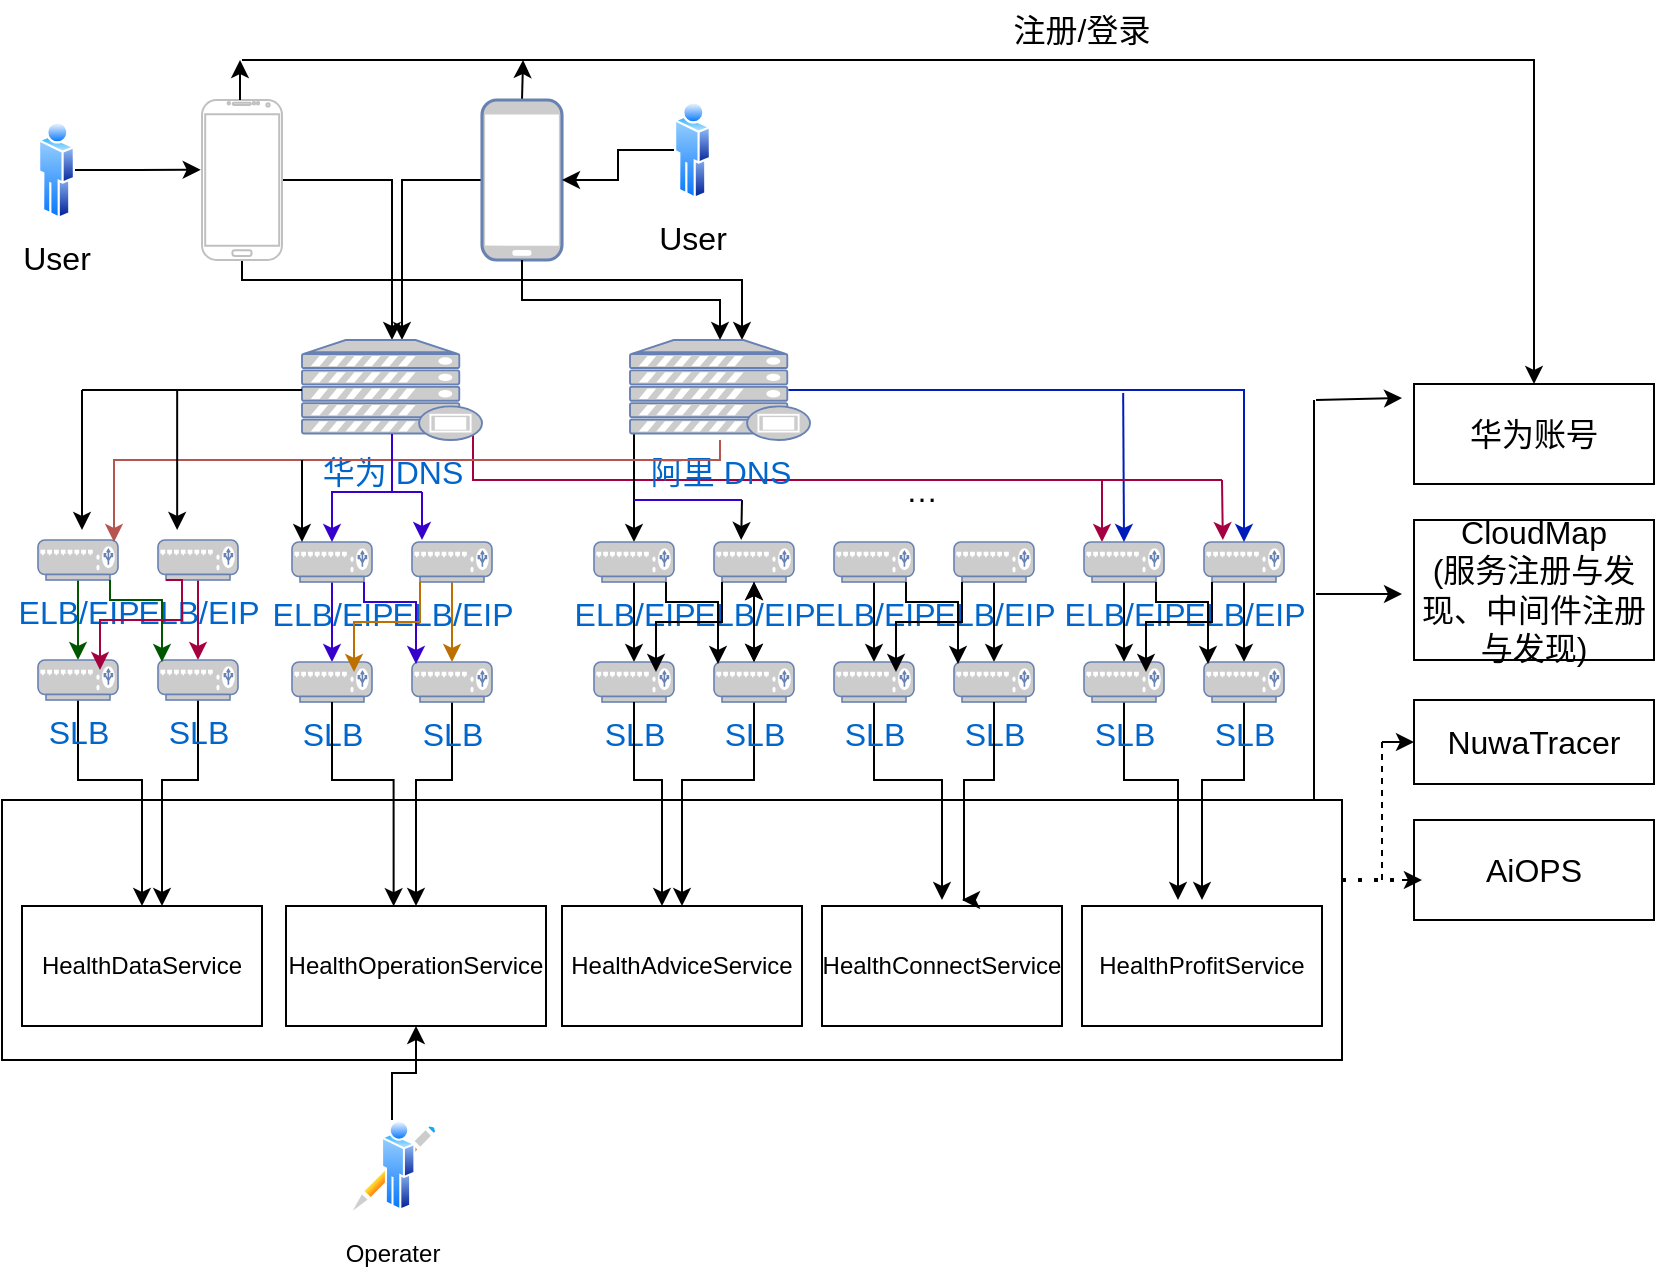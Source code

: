 <mxfile version="23.0.0" type="github">
  <diagram name="第 1 页" id="JbuPutZytbCK25REN7PR">
    <mxGraphModel dx="946" dy="1782" grid="1" gridSize="10" guides="1" tooltips="1" connect="1" arrows="1" fold="1" page="1" pageScale="1" pageWidth="827" pageHeight="1169" math="0" shadow="0">
      <root>
        <mxCell id="0" />
        <mxCell id="1" parent="0" />
        <mxCell id="YvnnRUKu41tw3babr-Li-1" value="" style="rounded=0;whiteSpace=wrap;html=1;fontSize=16;" vertex="1" parent="1">
          <mxGeometry x="10" y="360" width="670" height="130" as="geometry" />
        </mxCell>
        <mxCell id="YvnnRUKu41tw3babr-Li-2" value="华为账号" style="rounded=0;whiteSpace=wrap;html=1;fontSize=16;" vertex="1" parent="1">
          <mxGeometry x="716" y="152" width="120" height="50" as="geometry" />
        </mxCell>
        <mxCell id="YvnnRUKu41tw3babr-Li-3" value="HealthDataService" style="rounded=0;whiteSpace=wrap;html=1;fontSize=12;" vertex="1" parent="1">
          <mxGeometry x="20" y="413" width="120" height="60" as="geometry" />
        </mxCell>
        <mxCell id="YvnnRUKu41tw3babr-Li-4" value="HealthOperationService" style="rounded=0;whiteSpace=wrap;html=1;fontSize=12;" vertex="1" parent="1">
          <mxGeometry x="152" y="413" width="130" height="60" as="geometry" />
        </mxCell>
        <mxCell id="YvnnRUKu41tw3babr-Li-5" value="HealthAdviceService" style="rounded=0;whiteSpace=wrap;html=1;fontSize=12;" vertex="1" parent="1">
          <mxGeometry x="290" y="413" width="120" height="60" as="geometry" />
        </mxCell>
        <mxCell id="YvnnRUKu41tw3babr-Li-6" value="HealthConnectService" style="rounded=0;whiteSpace=wrap;html=1;fontSize=12;" vertex="1" parent="1">
          <mxGeometry x="420" y="413" width="120" height="60" as="geometry" />
        </mxCell>
        <mxCell id="YvnnRUKu41tw3babr-Li-7" value="HealthProfitService" style="rounded=0;whiteSpace=wrap;html=1;fontSize=12;" vertex="1" parent="1">
          <mxGeometry x="550" y="413" width="120" height="60" as="geometry" />
        </mxCell>
        <mxCell id="YvnnRUKu41tw3babr-Li-8" value="CloudMap&lt;br style=&quot;font-size: 16px;&quot;&gt;(服务注册与发现、中间件注册与发现)" style="rounded=0;whiteSpace=wrap;html=1;fontSize=16;" vertex="1" parent="1">
          <mxGeometry x="716" y="220" width="120" height="70" as="geometry" />
        </mxCell>
        <mxCell id="YvnnRUKu41tw3babr-Li-17" style="edgeStyle=orthogonalEdgeStyle;rounded=0;orthogonalLoop=1;jettySize=auto;html=1;fontSize=16;" edge="1" parent="1" source="YvnnRUKu41tw3babr-Li-10" target="YvnnRUKu41tw3babr-Li-15">
          <mxGeometry relative="1" as="geometry" />
        </mxCell>
        <mxCell id="YvnnRUKu41tw3babr-Li-19" style="edgeStyle=orthogonalEdgeStyle;rounded=0;orthogonalLoop=1;jettySize=auto;html=1;fontSize=16;" edge="1" parent="1" source="YvnnRUKu41tw3babr-Li-10" target="YvnnRUKu41tw3babr-Li-16">
          <mxGeometry relative="1" as="geometry">
            <Array as="points">
              <mxPoint x="130" y="100" />
              <mxPoint x="380" y="100" />
            </Array>
          </mxGeometry>
        </mxCell>
        <mxCell id="YvnnRUKu41tw3babr-Li-100" style="edgeStyle=orthogonalEdgeStyle;rounded=0;orthogonalLoop=1;jettySize=auto;html=1;entryX=0.5;entryY=0;entryDx=0;entryDy=0;fontSize=16;" edge="1" parent="1" source="YvnnRUKu41tw3babr-Li-84" target="YvnnRUKu41tw3babr-Li-2">
          <mxGeometry relative="1" as="geometry">
            <Array as="points">
              <mxPoint x="130" y="-10" />
              <mxPoint x="756" y="-10" />
            </Array>
          </mxGeometry>
        </mxCell>
        <mxCell id="YvnnRUKu41tw3babr-Li-10" value="" style="verticalLabelPosition=bottom;verticalAlign=top;html=1;shadow=0;dashed=0;strokeWidth=1;shape=mxgraph.android.phone2;strokeColor=#c0c0c0;fontSize=16;" vertex="1" parent="1">
          <mxGeometry x="110" y="10" width="40" height="80" as="geometry" />
        </mxCell>
        <mxCell id="YvnnRUKu41tw3babr-Li-21" style="edgeStyle=orthogonalEdgeStyle;rounded=0;orthogonalLoop=1;jettySize=auto;html=1;exitX=0;exitY=0.5;exitDx=0;exitDy=0;exitPerimeter=0;fontSize=16;" edge="1" parent="1" source="YvnnRUKu41tw3babr-Li-11" target="YvnnRUKu41tw3babr-Li-15">
          <mxGeometry relative="1" as="geometry">
            <Array as="points">
              <mxPoint x="210" y="50" />
            </Array>
          </mxGeometry>
        </mxCell>
        <mxCell id="YvnnRUKu41tw3babr-Li-102" style="edgeStyle=orthogonalEdgeStyle;rounded=0;orthogonalLoop=1;jettySize=auto;html=1;exitX=0.5;exitY=0;exitDx=0;exitDy=0;exitPerimeter=0;fontSize=16;" edge="1" parent="1" source="YvnnRUKu41tw3babr-Li-11">
          <mxGeometry relative="1" as="geometry">
            <mxPoint x="270.529" y="-10" as="targetPoint" />
          </mxGeometry>
        </mxCell>
        <mxCell id="YvnnRUKu41tw3babr-Li-11" value="" style="fontColor=#0066CC;verticalAlign=top;verticalLabelPosition=bottom;labelPosition=center;align=center;html=1;outlineConnect=0;fillColor=#CCCCCC;strokeColor=#6881B3;gradientColor=none;gradientDirection=north;strokeWidth=2;shape=mxgraph.networks.mobile;fontSize=16;" vertex="1" parent="1">
          <mxGeometry x="250" y="10" width="40" height="80" as="geometry" />
        </mxCell>
        <mxCell id="YvnnRUKu41tw3babr-Li-28" style="edgeStyle=orthogonalEdgeStyle;rounded=0;orthogonalLoop=1;jettySize=auto;html=1;exitX=0.5;exitY=1;exitDx=0;exitDy=0;exitPerimeter=0;fillColor=#008a00;strokeColor=#005700;fontSize=16;" edge="1" parent="1" source="YvnnRUKu41tw3babr-Li-13" target="YvnnRUKu41tw3babr-Li-24">
          <mxGeometry relative="1" as="geometry" />
        </mxCell>
        <mxCell id="YvnnRUKu41tw3babr-Li-13" value="ELB/EIP" style="fontColor=#0066CC;verticalAlign=top;verticalLabelPosition=bottom;labelPosition=center;align=center;html=1;outlineConnect=0;fillColor=#CCCCCC;strokeColor=#6881B3;gradientColor=none;gradientDirection=north;strokeWidth=2;shape=mxgraph.networks.load_balancer;fontSize=16;" vertex="1" parent="1">
          <mxGeometry x="28" y="230" width="40" height="20" as="geometry" />
        </mxCell>
        <mxCell id="YvnnRUKu41tw3babr-Li-26" value="" style="edgeStyle=orthogonalEdgeStyle;rounded=0;orthogonalLoop=1;jettySize=auto;html=1;fillColor=#d80073;strokeColor=#A50040;fontSize=16;" edge="1" parent="1" source="YvnnRUKu41tw3babr-Li-14" target="YvnnRUKu41tw3babr-Li-25">
          <mxGeometry relative="1" as="geometry" />
        </mxCell>
        <mxCell id="YvnnRUKu41tw3babr-Li-14" value="ELB/EIP" style="fontColor=#0066CC;verticalAlign=top;verticalLabelPosition=bottom;labelPosition=center;align=center;html=1;outlineConnect=0;fillColor=#CCCCCC;strokeColor=#6881B3;gradientColor=none;gradientDirection=north;strokeWidth=2;shape=mxgraph.networks.load_balancer;fontSize=16;" vertex="1" parent="1">
          <mxGeometry x="88" y="230" width="40" height="20" as="geometry" />
        </mxCell>
        <mxCell id="YvnnRUKu41tw3babr-Li-131" style="edgeStyle=orthogonalEdgeStyle;rounded=0;orthogonalLoop=1;jettySize=auto;html=1;exitX=0.95;exitY=0.95;exitDx=0;exitDy=0;exitPerimeter=0;fillColor=#d80073;strokeColor=#A50040;fontSize=16;" edge="1" parent="1" source="YvnnRUKu41tw3babr-Li-15" target="YvnnRUKu41tw3babr-Li-66">
          <mxGeometry relative="1" as="geometry">
            <Array as="points">
              <mxPoint x="246" y="200" />
              <mxPoint x="560" y="200" />
            </Array>
          </mxGeometry>
        </mxCell>
        <mxCell id="YvnnRUKu41tw3babr-Li-15" value="华为 DNS" style="fontColor=#0066CC;verticalAlign=top;verticalLabelPosition=bottom;labelPosition=center;align=center;html=1;outlineConnect=0;fillColor=#CCCCCC;strokeColor=#6881B3;gradientColor=none;gradientDirection=north;strokeWidth=2;shape=mxgraph.networks.proxy_server;fontSize=16;" vertex="1" parent="1">
          <mxGeometry x="160" y="130" width="90" height="50" as="geometry" />
        </mxCell>
        <mxCell id="YvnnRUKu41tw3babr-Li-122" style="edgeStyle=orthogonalEdgeStyle;rounded=0;orthogonalLoop=1;jettySize=auto;html=1;exitX=0;exitY=0.93;exitDx=0;exitDy=0;exitPerimeter=0;fontSize=16;" edge="1" parent="1" source="YvnnRUKu41tw3babr-Li-16" target="YvnnRUKu41tw3babr-Li-50">
          <mxGeometry relative="1" as="geometry">
            <Array as="points">
              <mxPoint x="326" y="177" />
            </Array>
          </mxGeometry>
        </mxCell>
        <mxCell id="YvnnRUKu41tw3babr-Li-16" value="阿里 DNS" style="fontColor=#0066CC;verticalAlign=top;verticalLabelPosition=bottom;labelPosition=center;align=center;html=1;outlineConnect=0;fillColor=#CCCCCC;strokeColor=#6881B3;gradientColor=none;gradientDirection=north;strokeWidth=2;shape=mxgraph.networks.proxy_server;fontSize=16;" vertex="1" parent="1">
          <mxGeometry x="324" y="130" width="90" height="50" as="geometry" />
        </mxCell>
        <mxCell id="YvnnRUKu41tw3babr-Li-20" style="edgeStyle=orthogonalEdgeStyle;rounded=0;orthogonalLoop=1;jettySize=auto;html=1;exitX=0.5;exitY=1;exitDx=0;exitDy=0;exitPerimeter=0;entryX=0.5;entryY=0;entryDx=0;entryDy=0;entryPerimeter=0;fontSize=16;" edge="1" parent="1" source="YvnnRUKu41tw3babr-Li-11" target="YvnnRUKu41tw3babr-Li-16">
          <mxGeometry relative="1" as="geometry" />
        </mxCell>
        <mxCell id="YvnnRUKu41tw3babr-Li-39" value="" style="edgeStyle=orthogonalEdgeStyle;rounded=0;orthogonalLoop=1;jettySize=auto;html=1;fontSize=16;" edge="1" parent="1" source="YvnnRUKu41tw3babr-Li-24" target="YvnnRUKu41tw3babr-Li-3">
          <mxGeometry relative="1" as="geometry">
            <Array as="points">
              <mxPoint x="48" y="350" />
              <mxPoint x="80" y="350" />
            </Array>
          </mxGeometry>
        </mxCell>
        <mxCell id="YvnnRUKu41tw3babr-Li-24" value="SLB" style="fontColor=#0066CC;verticalAlign=top;verticalLabelPosition=bottom;labelPosition=center;align=center;html=1;outlineConnect=0;fillColor=#CCCCCC;strokeColor=#6881B3;gradientColor=none;gradientDirection=north;strokeWidth=2;shape=mxgraph.networks.load_balancer;fontSize=16;" vertex="1" parent="1">
          <mxGeometry x="28" y="290" width="40" height="20" as="geometry" />
        </mxCell>
        <mxCell id="YvnnRUKu41tw3babr-Li-40" value="" style="edgeStyle=orthogonalEdgeStyle;rounded=0;orthogonalLoop=1;jettySize=auto;html=1;fontSize=16;" edge="1" parent="1" source="YvnnRUKu41tw3babr-Li-25" target="YvnnRUKu41tw3babr-Li-3">
          <mxGeometry relative="1" as="geometry">
            <Array as="points">
              <mxPoint x="108" y="350" />
              <mxPoint x="90" y="350" />
            </Array>
          </mxGeometry>
        </mxCell>
        <mxCell id="YvnnRUKu41tw3babr-Li-25" value="SLB" style="fontColor=#0066CC;verticalAlign=top;verticalLabelPosition=bottom;labelPosition=center;align=center;html=1;outlineConnect=0;fillColor=#CCCCCC;strokeColor=#6881B3;gradientColor=none;gradientDirection=north;strokeWidth=2;shape=mxgraph.networks.load_balancer;fontSize=16;" vertex="1" parent="1">
          <mxGeometry x="88" y="290" width="40" height="20" as="geometry" />
        </mxCell>
        <mxCell id="YvnnRUKu41tw3babr-Li-29" style="edgeStyle=orthogonalEdgeStyle;rounded=0;orthogonalLoop=1;jettySize=auto;html=1;exitX=0.9;exitY=1;exitDx=0;exitDy=0;exitPerimeter=0;entryX=0.05;entryY=0.05;entryDx=0;entryDy=0;entryPerimeter=0;fillColor=#008a00;strokeColor=#005700;fontSize=16;" edge="1" parent="1" source="YvnnRUKu41tw3babr-Li-13" target="YvnnRUKu41tw3babr-Li-25">
          <mxGeometry relative="1" as="geometry">
            <Array as="points">
              <mxPoint x="64" y="260" />
              <mxPoint x="90" y="260" />
            </Array>
          </mxGeometry>
        </mxCell>
        <mxCell id="YvnnRUKu41tw3babr-Li-30" style="edgeStyle=orthogonalEdgeStyle;rounded=0;orthogonalLoop=1;jettySize=auto;html=1;exitX=0.1;exitY=1;exitDx=0;exitDy=0;exitPerimeter=0;entryX=0.775;entryY=0.25;entryDx=0;entryDy=0;entryPerimeter=0;fillColor=#d80073;strokeColor=#A50040;fontSize=16;" edge="1" parent="1" source="YvnnRUKu41tw3babr-Li-14" target="YvnnRUKu41tw3babr-Li-24">
          <mxGeometry relative="1" as="geometry">
            <Array as="points">
              <mxPoint x="100" y="250" />
              <mxPoint x="100" y="270" />
              <mxPoint x="59" y="270" />
            </Array>
          </mxGeometry>
        </mxCell>
        <mxCell id="YvnnRUKu41tw3babr-Li-41" style="edgeStyle=orthogonalEdgeStyle;rounded=0;orthogonalLoop=1;jettySize=auto;html=1;exitX=0.5;exitY=1;exitDx=0;exitDy=0;exitPerimeter=0;fillColor=#6a00ff;strokeColor=#3700CC;fontSize=16;" edge="1" parent="1" source="YvnnRUKu41tw3babr-Li-42" target="YvnnRUKu41tw3babr-Li-45">
          <mxGeometry relative="1" as="geometry" />
        </mxCell>
        <mxCell id="YvnnRUKu41tw3babr-Li-42" value="ELB/EIP" style="fontColor=#0066CC;verticalAlign=top;verticalLabelPosition=bottom;labelPosition=center;align=center;html=1;outlineConnect=0;fillColor=#CCCCCC;strokeColor=#6881B3;gradientColor=none;gradientDirection=north;strokeWidth=2;shape=mxgraph.networks.load_balancer;fontSize=16;" vertex="1" parent="1">
          <mxGeometry x="155" y="231" width="40" height="20" as="geometry" />
        </mxCell>
        <mxCell id="YvnnRUKu41tw3babr-Li-43" value="" style="edgeStyle=orthogonalEdgeStyle;rounded=0;orthogonalLoop=1;jettySize=auto;html=1;fillColor=#f0a30a;strokeColor=#BD7000;fontSize=16;" edge="1" parent="1" source="YvnnRUKu41tw3babr-Li-44" target="YvnnRUKu41tw3babr-Li-46">
          <mxGeometry relative="1" as="geometry" />
        </mxCell>
        <mxCell id="YvnnRUKu41tw3babr-Li-44" value="ELB/EIP" style="fontColor=#0066CC;verticalAlign=top;verticalLabelPosition=bottom;labelPosition=center;align=center;html=1;outlineConnect=0;fillColor=#CCCCCC;strokeColor=#6881B3;gradientColor=none;gradientDirection=north;strokeWidth=2;shape=mxgraph.networks.load_balancer;fontSize=16;" vertex="1" parent="1">
          <mxGeometry x="215" y="231" width="40" height="20" as="geometry" />
        </mxCell>
        <mxCell id="YvnnRUKu41tw3babr-Li-45" value="SLB" style="fontColor=#0066CC;verticalAlign=top;verticalLabelPosition=bottom;labelPosition=center;align=center;html=1;outlineConnect=0;fillColor=#CCCCCC;strokeColor=#6881B3;gradientColor=none;gradientDirection=north;strokeWidth=2;shape=mxgraph.networks.load_balancer;fontSize=16;" vertex="1" parent="1">
          <mxGeometry x="155" y="291" width="40" height="20" as="geometry" />
        </mxCell>
        <mxCell id="YvnnRUKu41tw3babr-Li-92" style="edgeStyle=orthogonalEdgeStyle;rounded=0;orthogonalLoop=1;jettySize=auto;html=1;exitX=0.5;exitY=1;exitDx=0;exitDy=0;exitPerimeter=0;entryX=0.5;entryY=0;entryDx=0;entryDy=0;fontSize=16;" edge="1" parent="1" source="YvnnRUKu41tw3babr-Li-46" target="YvnnRUKu41tw3babr-Li-4">
          <mxGeometry relative="1" as="geometry">
            <Array as="points">
              <mxPoint x="235" y="350" />
              <mxPoint x="217" y="350" />
            </Array>
          </mxGeometry>
        </mxCell>
        <mxCell id="YvnnRUKu41tw3babr-Li-46" value="SLB" style="fontColor=#0066CC;verticalAlign=top;verticalLabelPosition=bottom;labelPosition=center;align=center;html=1;outlineConnect=0;fillColor=#CCCCCC;strokeColor=#6881B3;gradientColor=none;gradientDirection=north;strokeWidth=2;shape=mxgraph.networks.load_balancer;fontSize=16;" vertex="1" parent="1">
          <mxGeometry x="215" y="291" width="40" height="20" as="geometry" />
        </mxCell>
        <mxCell id="YvnnRUKu41tw3babr-Li-47" style="edgeStyle=orthogonalEdgeStyle;rounded=0;orthogonalLoop=1;jettySize=auto;html=1;exitX=0.9;exitY=1;exitDx=0;exitDy=0;exitPerimeter=0;entryX=0.05;entryY=0.05;entryDx=0;entryDy=0;entryPerimeter=0;fillColor=#6a00ff;strokeColor=#3700CC;fontSize=16;" edge="1" parent="1" source="YvnnRUKu41tw3babr-Li-42" target="YvnnRUKu41tw3babr-Li-46">
          <mxGeometry relative="1" as="geometry">
            <Array as="points">
              <mxPoint x="191" y="261" />
              <mxPoint x="217" y="261" />
            </Array>
          </mxGeometry>
        </mxCell>
        <mxCell id="YvnnRUKu41tw3babr-Li-48" style="edgeStyle=orthogonalEdgeStyle;rounded=0;orthogonalLoop=1;jettySize=auto;html=1;exitX=0.1;exitY=1;exitDx=0;exitDy=0;exitPerimeter=0;entryX=0.775;entryY=0.25;entryDx=0;entryDy=0;entryPerimeter=0;fillColor=#f0a30a;strokeColor=#BD7000;fontSize=16;" edge="1" parent="1" source="YvnnRUKu41tw3babr-Li-44" target="YvnnRUKu41tw3babr-Li-45">
          <mxGeometry relative="1" as="geometry">
            <Array as="points">
              <mxPoint x="219" y="271" />
              <mxPoint x="186" y="271" />
            </Array>
          </mxGeometry>
        </mxCell>
        <mxCell id="YvnnRUKu41tw3babr-Li-49" style="edgeStyle=orthogonalEdgeStyle;rounded=0;orthogonalLoop=1;jettySize=auto;html=1;exitX=0.5;exitY=1;exitDx=0;exitDy=0;exitPerimeter=0;fontSize=16;" edge="1" parent="1" source="YvnnRUKu41tw3babr-Li-50" target="YvnnRUKu41tw3babr-Li-53">
          <mxGeometry relative="1" as="geometry" />
        </mxCell>
        <mxCell id="YvnnRUKu41tw3babr-Li-50" value="ELB/EIP" style="fontColor=#0066CC;verticalAlign=top;verticalLabelPosition=bottom;labelPosition=center;align=center;html=1;outlineConnect=0;fillColor=#CCCCCC;strokeColor=#6881B3;gradientColor=none;gradientDirection=north;strokeWidth=2;shape=mxgraph.networks.load_balancer;fontSize=16;" vertex="1" parent="1">
          <mxGeometry x="306" y="231" width="40" height="20" as="geometry" />
        </mxCell>
        <mxCell id="YvnnRUKu41tw3babr-Li-51" value="" style="edgeStyle=orthogonalEdgeStyle;rounded=0;orthogonalLoop=1;jettySize=auto;html=1;fontSize=16;" edge="1" parent="1" source="YvnnRUKu41tw3babr-Li-52" target="YvnnRUKu41tw3babr-Li-54">
          <mxGeometry relative="1" as="geometry" />
        </mxCell>
        <mxCell id="YvnnRUKu41tw3babr-Li-112" value="" style="edgeStyle=orthogonalEdgeStyle;rounded=0;orthogonalLoop=1;jettySize=auto;html=1;fontSize=16;" edge="1" parent="1" source="YvnnRUKu41tw3babr-Li-52" target="YvnnRUKu41tw3babr-Li-54">
          <mxGeometry relative="1" as="geometry" />
        </mxCell>
        <mxCell id="YvnnRUKu41tw3babr-Li-52" value="ELB/EIP" style="fontColor=#0066CC;verticalAlign=top;verticalLabelPosition=bottom;labelPosition=center;align=center;html=1;outlineConnect=0;fillColor=#CCCCCC;strokeColor=#6881B3;gradientColor=none;gradientDirection=north;strokeWidth=2;shape=mxgraph.networks.load_balancer;fontSize=16;" vertex="1" parent="1">
          <mxGeometry x="366" y="231" width="40" height="20" as="geometry" />
        </mxCell>
        <mxCell id="YvnnRUKu41tw3babr-Li-53" value="SLB" style="fontColor=#0066CC;verticalAlign=top;verticalLabelPosition=bottom;labelPosition=center;align=center;html=1;outlineConnect=0;fillColor=#CCCCCC;strokeColor=#6881B3;gradientColor=none;gradientDirection=north;strokeWidth=2;shape=mxgraph.networks.load_balancer;fontSize=16;" vertex="1" parent="1">
          <mxGeometry x="306" y="291" width="40" height="20" as="geometry" />
        </mxCell>
        <mxCell id="YvnnRUKu41tw3babr-Li-111" value="" style="edgeStyle=orthogonalEdgeStyle;rounded=0;orthogonalLoop=1;jettySize=auto;html=1;fontSize=16;" edge="1" parent="1" source="YvnnRUKu41tw3babr-Li-54" target="YvnnRUKu41tw3babr-Li-52">
          <mxGeometry relative="1" as="geometry" />
        </mxCell>
        <mxCell id="YvnnRUKu41tw3babr-Li-117" value="" style="edgeStyle=orthogonalEdgeStyle;rounded=0;orthogonalLoop=1;jettySize=auto;html=1;fontSize=16;" edge="1" parent="1" source="YvnnRUKu41tw3babr-Li-54" target="YvnnRUKu41tw3babr-Li-52">
          <mxGeometry relative="1" as="geometry" />
        </mxCell>
        <mxCell id="YvnnRUKu41tw3babr-Li-136" style="edgeStyle=orthogonalEdgeStyle;rounded=0;orthogonalLoop=1;jettySize=auto;html=1;exitX=0.5;exitY=1;exitDx=0;exitDy=0;exitPerimeter=0;" edge="1" parent="1" source="YvnnRUKu41tw3babr-Li-54" target="YvnnRUKu41tw3babr-Li-5">
          <mxGeometry relative="1" as="geometry">
            <Array as="points">
              <mxPoint x="386" y="350" />
              <mxPoint x="350" y="350" />
            </Array>
          </mxGeometry>
        </mxCell>
        <mxCell id="YvnnRUKu41tw3babr-Li-54" value="SLB" style="fontColor=#0066CC;verticalAlign=top;verticalLabelPosition=bottom;labelPosition=center;align=center;html=1;outlineConnect=0;fillColor=#CCCCCC;strokeColor=#6881B3;gradientColor=none;gradientDirection=north;strokeWidth=2;shape=mxgraph.networks.load_balancer;fontSize=16;" vertex="1" parent="1">
          <mxGeometry x="366" y="291" width="40" height="20" as="geometry" />
        </mxCell>
        <mxCell id="YvnnRUKu41tw3babr-Li-55" style="edgeStyle=orthogonalEdgeStyle;rounded=0;orthogonalLoop=1;jettySize=auto;html=1;exitX=0.9;exitY=1;exitDx=0;exitDy=0;exitPerimeter=0;entryX=0.05;entryY=0.05;entryDx=0;entryDy=0;entryPerimeter=0;fontSize=16;" edge="1" parent="1" source="YvnnRUKu41tw3babr-Li-50" target="YvnnRUKu41tw3babr-Li-54">
          <mxGeometry relative="1" as="geometry">
            <Array as="points">
              <mxPoint x="342" y="261" />
              <mxPoint x="368" y="261" />
            </Array>
          </mxGeometry>
        </mxCell>
        <mxCell id="YvnnRUKu41tw3babr-Li-56" style="edgeStyle=orthogonalEdgeStyle;rounded=0;orthogonalLoop=1;jettySize=auto;html=1;exitX=0.1;exitY=1;exitDx=0;exitDy=0;exitPerimeter=0;entryX=0.775;entryY=0.25;entryDx=0;entryDy=0;entryPerimeter=0;fontSize=16;" edge="1" parent="1" source="YvnnRUKu41tw3babr-Li-52" target="YvnnRUKu41tw3babr-Li-53">
          <mxGeometry relative="1" as="geometry">
            <Array as="points">
              <mxPoint x="370" y="271" />
              <mxPoint x="337" y="271" />
            </Array>
          </mxGeometry>
        </mxCell>
        <mxCell id="YvnnRUKu41tw3babr-Li-57" style="edgeStyle=orthogonalEdgeStyle;rounded=0;orthogonalLoop=1;jettySize=auto;html=1;exitX=0.5;exitY=1;exitDx=0;exitDy=0;exitPerimeter=0;fontSize=16;" edge="1" parent="1" source="YvnnRUKu41tw3babr-Li-58" target="YvnnRUKu41tw3babr-Li-61">
          <mxGeometry relative="1" as="geometry" />
        </mxCell>
        <mxCell id="YvnnRUKu41tw3babr-Li-58" value="ELB/EIP" style="fontColor=#0066CC;verticalAlign=top;verticalLabelPosition=bottom;labelPosition=center;align=center;html=1;outlineConnect=0;fillColor=#CCCCCC;strokeColor=#6881B3;gradientColor=none;gradientDirection=north;strokeWidth=2;shape=mxgraph.networks.load_balancer;fontSize=16;" vertex="1" parent="1">
          <mxGeometry x="426" y="231" width="40" height="20" as="geometry" />
        </mxCell>
        <mxCell id="YvnnRUKu41tw3babr-Li-59" value="" style="edgeStyle=orthogonalEdgeStyle;rounded=0;orthogonalLoop=1;jettySize=auto;html=1;fontSize=16;" edge="1" parent="1" source="YvnnRUKu41tw3babr-Li-60" target="YvnnRUKu41tw3babr-Li-62">
          <mxGeometry relative="1" as="geometry" />
        </mxCell>
        <mxCell id="YvnnRUKu41tw3babr-Li-60" value="ELB/EIP" style="fontColor=#0066CC;verticalAlign=top;verticalLabelPosition=bottom;labelPosition=center;align=center;html=1;outlineConnect=0;fillColor=#CCCCCC;strokeColor=#6881B3;gradientColor=none;gradientDirection=north;strokeWidth=2;shape=mxgraph.networks.load_balancer;fontSize=16;" vertex="1" parent="1">
          <mxGeometry x="486" y="231" width="40" height="20" as="geometry" />
        </mxCell>
        <mxCell id="YvnnRUKu41tw3babr-Li-137" style="edgeStyle=orthogonalEdgeStyle;rounded=0;orthogonalLoop=1;jettySize=auto;html=1;exitX=0.5;exitY=1;exitDx=0;exitDy=0;exitPerimeter=0;" edge="1" parent="1" source="YvnnRUKu41tw3babr-Li-61">
          <mxGeometry relative="1" as="geometry">
            <mxPoint x="480" y="410" as="targetPoint" />
            <Array as="points">
              <mxPoint x="446" y="350" />
              <mxPoint x="480" y="350" />
            </Array>
          </mxGeometry>
        </mxCell>
        <mxCell id="YvnnRUKu41tw3babr-Li-61" value="SLB" style="fontColor=#0066CC;verticalAlign=top;verticalLabelPosition=bottom;labelPosition=center;align=center;html=1;outlineConnect=0;fillColor=#CCCCCC;strokeColor=#6881B3;gradientColor=none;gradientDirection=north;strokeWidth=2;shape=mxgraph.networks.load_balancer;fontSize=16;" vertex="1" parent="1">
          <mxGeometry x="426" y="291" width="40" height="20" as="geometry" />
        </mxCell>
        <mxCell id="YvnnRUKu41tw3babr-Li-62" value="SLB" style="fontColor=#0066CC;verticalAlign=top;verticalLabelPosition=bottom;labelPosition=center;align=center;html=1;outlineConnect=0;fillColor=#CCCCCC;strokeColor=#6881B3;gradientColor=none;gradientDirection=north;strokeWidth=2;shape=mxgraph.networks.load_balancer;fontSize=16;" vertex="1" parent="1">
          <mxGeometry x="486" y="291" width="40" height="20" as="geometry" />
        </mxCell>
        <mxCell id="YvnnRUKu41tw3babr-Li-63" style="edgeStyle=orthogonalEdgeStyle;rounded=0;orthogonalLoop=1;jettySize=auto;html=1;exitX=0.9;exitY=1;exitDx=0;exitDy=0;exitPerimeter=0;entryX=0.05;entryY=0.05;entryDx=0;entryDy=0;entryPerimeter=0;fontSize=16;" edge="1" parent="1" source="YvnnRUKu41tw3babr-Li-58" target="YvnnRUKu41tw3babr-Li-62">
          <mxGeometry relative="1" as="geometry">
            <Array as="points">
              <mxPoint x="462" y="261" />
              <mxPoint x="488" y="261" />
            </Array>
          </mxGeometry>
        </mxCell>
        <mxCell id="YvnnRUKu41tw3babr-Li-64" style="edgeStyle=orthogonalEdgeStyle;rounded=0;orthogonalLoop=1;jettySize=auto;html=1;exitX=0.1;exitY=1;exitDx=0;exitDy=0;exitPerimeter=0;entryX=0.775;entryY=0.25;entryDx=0;entryDy=0;entryPerimeter=0;fontSize=16;" edge="1" parent="1" source="YvnnRUKu41tw3babr-Li-60" target="YvnnRUKu41tw3babr-Li-61">
          <mxGeometry relative="1" as="geometry">
            <Array as="points">
              <mxPoint x="490" y="271" />
              <mxPoint x="457" y="271" />
            </Array>
          </mxGeometry>
        </mxCell>
        <mxCell id="YvnnRUKu41tw3babr-Li-65" style="edgeStyle=orthogonalEdgeStyle;rounded=0;orthogonalLoop=1;jettySize=auto;html=1;exitX=0.5;exitY=1;exitDx=0;exitDy=0;exitPerimeter=0;fontSize=16;" edge="1" parent="1" source="YvnnRUKu41tw3babr-Li-66" target="YvnnRUKu41tw3babr-Li-69">
          <mxGeometry relative="1" as="geometry" />
        </mxCell>
        <mxCell id="YvnnRUKu41tw3babr-Li-66" value="ELB/EIP" style="fontColor=#0066CC;verticalAlign=top;verticalLabelPosition=bottom;labelPosition=center;align=center;html=1;outlineConnect=0;fillColor=#CCCCCC;strokeColor=#6881B3;gradientColor=none;gradientDirection=north;strokeWidth=2;shape=mxgraph.networks.load_balancer;fontSize=16;" vertex="1" parent="1">
          <mxGeometry x="551" y="231" width="40" height="20" as="geometry" />
        </mxCell>
        <mxCell id="YvnnRUKu41tw3babr-Li-67" value="" style="edgeStyle=orthogonalEdgeStyle;rounded=0;orthogonalLoop=1;jettySize=auto;html=1;fontSize=16;" edge="1" parent="1" source="YvnnRUKu41tw3babr-Li-68" target="YvnnRUKu41tw3babr-Li-70">
          <mxGeometry relative="1" as="geometry" />
        </mxCell>
        <mxCell id="YvnnRUKu41tw3babr-Li-68" value="ELB/EIP" style="fontColor=#0066CC;verticalAlign=top;verticalLabelPosition=bottom;labelPosition=center;align=center;html=1;outlineConnect=0;fillColor=#CCCCCC;strokeColor=#6881B3;gradientColor=none;gradientDirection=north;strokeWidth=2;shape=mxgraph.networks.load_balancer;fontSize=16;" vertex="1" parent="1">
          <mxGeometry x="611" y="231" width="40" height="20" as="geometry" />
        </mxCell>
        <mxCell id="YvnnRUKu41tw3babr-Li-140" style="edgeStyle=orthogonalEdgeStyle;rounded=0;orthogonalLoop=1;jettySize=auto;html=1;exitX=0.5;exitY=1;exitDx=0;exitDy=0;exitPerimeter=0;" edge="1" parent="1" source="YvnnRUKu41tw3babr-Li-69">
          <mxGeometry relative="1" as="geometry">
            <mxPoint x="598" y="410" as="targetPoint" />
            <Array as="points">
              <mxPoint x="571" y="350" />
              <mxPoint x="598" y="350" />
            </Array>
          </mxGeometry>
        </mxCell>
        <mxCell id="YvnnRUKu41tw3babr-Li-69" value="SLB" style="fontColor=#0066CC;verticalAlign=top;verticalLabelPosition=bottom;labelPosition=center;align=center;html=1;outlineConnect=0;fillColor=#CCCCCC;strokeColor=#6881B3;gradientColor=none;gradientDirection=north;strokeWidth=2;shape=mxgraph.networks.load_balancer;fontSize=16;" vertex="1" parent="1">
          <mxGeometry x="551" y="291" width="40" height="20" as="geometry" />
        </mxCell>
        <mxCell id="YvnnRUKu41tw3babr-Li-141" style="edgeStyle=orthogonalEdgeStyle;rounded=0;orthogonalLoop=1;jettySize=auto;html=1;exitX=0.5;exitY=1;exitDx=0;exitDy=0;exitPerimeter=0;" edge="1" parent="1" source="YvnnRUKu41tw3babr-Li-70">
          <mxGeometry relative="1" as="geometry">
            <mxPoint x="610" y="410" as="targetPoint" />
            <Array as="points">
              <mxPoint x="631" y="350" />
              <mxPoint x="610" y="350" />
            </Array>
          </mxGeometry>
        </mxCell>
        <mxCell id="YvnnRUKu41tw3babr-Li-70" value="SLB" style="fontColor=#0066CC;verticalAlign=top;verticalLabelPosition=bottom;labelPosition=center;align=center;html=1;outlineConnect=0;fillColor=#CCCCCC;strokeColor=#6881B3;gradientColor=none;gradientDirection=north;strokeWidth=2;shape=mxgraph.networks.load_balancer;fontSize=16;" vertex="1" parent="1">
          <mxGeometry x="611" y="291" width="40" height="20" as="geometry" />
        </mxCell>
        <mxCell id="YvnnRUKu41tw3babr-Li-71" style="edgeStyle=orthogonalEdgeStyle;rounded=0;orthogonalLoop=1;jettySize=auto;html=1;exitX=0.9;exitY=1;exitDx=0;exitDy=0;exitPerimeter=0;entryX=0.05;entryY=0.05;entryDx=0;entryDy=0;entryPerimeter=0;fontSize=16;" edge="1" parent="1" source="YvnnRUKu41tw3babr-Li-66" target="YvnnRUKu41tw3babr-Li-70">
          <mxGeometry relative="1" as="geometry">
            <Array as="points">
              <mxPoint x="587" y="261" />
              <mxPoint x="613" y="261" />
            </Array>
          </mxGeometry>
        </mxCell>
        <mxCell id="YvnnRUKu41tw3babr-Li-72" style="edgeStyle=orthogonalEdgeStyle;rounded=0;orthogonalLoop=1;jettySize=auto;html=1;exitX=0.1;exitY=1;exitDx=0;exitDy=0;exitPerimeter=0;entryX=0.775;entryY=0.25;entryDx=0;entryDy=0;entryPerimeter=0;fontSize=16;" edge="1" parent="1" source="YvnnRUKu41tw3babr-Li-68" target="YvnnRUKu41tw3babr-Li-69">
          <mxGeometry relative="1" as="geometry">
            <Array as="points">
              <mxPoint x="615" y="271" />
              <mxPoint x="582" y="271" />
            </Array>
          </mxGeometry>
        </mxCell>
        <mxCell id="YvnnRUKu41tw3babr-Li-73" style="edgeStyle=orthogonalEdgeStyle;rounded=0;orthogonalLoop=1;jettySize=auto;html=1;entryX=0.95;entryY=0.05;entryDx=0;entryDy=0;entryPerimeter=0;fillColor=#f8cecc;strokeColor=#b85450;fontSize=16;" edge="1" parent="1" source="YvnnRUKu41tw3babr-Li-16" target="YvnnRUKu41tw3babr-Li-13">
          <mxGeometry relative="1" as="geometry">
            <Array as="points">
              <mxPoint x="369" y="190" />
              <mxPoint x="66" y="190" />
            </Array>
          </mxGeometry>
        </mxCell>
        <mxCell id="YvnnRUKu41tw3babr-Li-82" value="NuwaTracer" style="rounded=0;whiteSpace=wrap;html=1;fontSize=16;" vertex="1" parent="1">
          <mxGeometry x="716" y="310" width="120" height="42" as="geometry" />
        </mxCell>
        <mxCell id="YvnnRUKu41tw3babr-Li-83" value="AiOPS" style="rounded=0;whiteSpace=wrap;html=1;fontSize=16;" vertex="1" parent="1">
          <mxGeometry x="716" y="370" width="120" height="50" as="geometry" />
        </mxCell>
        <mxCell id="YvnnRUKu41tw3babr-Li-86" style="edgeStyle=orthogonalEdgeStyle;rounded=0;orthogonalLoop=1;jettySize=auto;html=1;exitX=0.5;exitY=0.94;exitDx=0;exitDy=0;exitPerimeter=0;entryX=0.5;entryY=0;entryDx=0;entryDy=0;entryPerimeter=0;fillColor=#6a00ff;strokeColor=#3700CC;fontSize=16;" edge="1" parent="1" source="YvnnRUKu41tw3babr-Li-15" target="YvnnRUKu41tw3babr-Li-42">
          <mxGeometry relative="1" as="geometry">
            <Array as="points">
              <mxPoint x="205" y="206" />
              <mxPoint x="175" y="206" />
            </Array>
          </mxGeometry>
        </mxCell>
        <mxCell id="YvnnRUKu41tw3babr-Li-93" style="edgeStyle=orthogonalEdgeStyle;rounded=0;orthogonalLoop=1;jettySize=auto;html=1;exitX=0.5;exitY=1;exitDx=0;exitDy=0;exitPerimeter=0;entryX=0.414;entryY=0.002;entryDx=0;entryDy=0;entryPerimeter=0;fontSize=16;" edge="1" parent="1" source="YvnnRUKu41tw3babr-Li-45" target="YvnnRUKu41tw3babr-Li-4">
          <mxGeometry relative="1" as="geometry">
            <Array as="points">
              <mxPoint x="175" y="350" />
              <mxPoint x="206" y="350" />
            </Array>
          </mxGeometry>
        </mxCell>
        <mxCell id="YvnnRUKu41tw3babr-Li-95" value="User" style="image;aspect=fixed;perimeter=ellipsePerimeter;html=1;align=center;shadow=0;dashed=0;spacingTop=3;image=img/lib/active_directory/user.svg;fontSize=16;" vertex="1" parent="1">
          <mxGeometry x="28" y="20" width="18.5" height="50" as="geometry" />
        </mxCell>
        <mxCell id="YvnnRUKu41tw3babr-Li-96" style="edgeStyle=orthogonalEdgeStyle;rounded=0;orthogonalLoop=1;jettySize=auto;html=1;exitX=1;exitY=0.5;exitDx=0;exitDy=0;entryX=-0.016;entryY=0.436;entryDx=0;entryDy=0;entryPerimeter=0;fontSize=16;" edge="1" parent="1" source="YvnnRUKu41tw3babr-Li-95" target="YvnnRUKu41tw3babr-Li-10">
          <mxGeometry relative="1" as="geometry" />
        </mxCell>
        <mxCell id="YvnnRUKu41tw3babr-Li-134" style="edgeStyle=orthogonalEdgeStyle;rounded=0;orthogonalLoop=1;jettySize=auto;html=1;exitX=0;exitY=0.5;exitDx=0;exitDy=0;fontSize=16;" edge="1" parent="1" source="YvnnRUKu41tw3babr-Li-98" target="YvnnRUKu41tw3babr-Li-11">
          <mxGeometry relative="1" as="geometry" />
        </mxCell>
        <mxCell id="YvnnRUKu41tw3babr-Li-98" value="User" style="image;aspect=fixed;perimeter=ellipsePerimeter;html=1;align=center;shadow=0;dashed=0;spacingTop=3;image=img/lib/active_directory/user.svg;fontSize=16;" vertex="1" parent="1">
          <mxGeometry x="346" y="10" width="18.5" height="50" as="geometry" />
        </mxCell>
        <mxCell id="YvnnRUKu41tw3babr-Li-104" value="" style="endArrow=classic;html=1;rounded=0;fontSize=16;" edge="1" parent="1">
          <mxGeometry width="50" height="50" relative="1" as="geometry">
            <mxPoint x="129" y="10" as="sourcePoint" />
            <mxPoint x="129" y="-10" as="targetPoint" />
          </mxGeometry>
        </mxCell>
        <mxCell id="YvnnRUKu41tw3babr-Li-84" value="注册/登录" style="text;html=1;strokeColor=none;fillColor=none;align=center;verticalAlign=middle;whiteSpace=wrap;rounded=0;fontSize=16;" vertex="1" parent="1">
          <mxGeometry x="510" y="-40" width="80" height="30" as="geometry" />
        </mxCell>
        <mxCell id="YvnnRUKu41tw3babr-Li-109" value="…" style="text;html=1;strokeColor=none;fillColor=none;align=center;verticalAlign=middle;whiteSpace=wrap;rounded=0;fontSize=16;" vertex="1" parent="1">
          <mxGeometry x="420" y="190" width="100" height="30" as="geometry" />
        </mxCell>
        <mxCell id="YvnnRUKu41tw3babr-Li-110" value="" style="endArrow=none;html=1;rounded=0;entryX=0;entryY=0.5;entryDx=0;entryDy=0;entryPerimeter=0;fontSize=16;" edge="1" parent="1" target="YvnnRUKu41tw3babr-Li-15">
          <mxGeometry width="50" height="50" relative="1" as="geometry">
            <mxPoint x="50" y="155" as="sourcePoint" />
            <mxPoint x="111" y="118" as="targetPoint" />
          </mxGeometry>
        </mxCell>
        <mxCell id="YvnnRUKu41tw3babr-Li-116" value="" style="endArrow=classic;html=1;rounded=0;entryX=0.5;entryY=0;entryDx=0;entryDy=0;entryPerimeter=0;fontSize=16;" edge="1" parent="1">
          <mxGeometry width="50" height="50" relative="1" as="geometry">
            <mxPoint x="50" y="155" as="sourcePoint" />
            <mxPoint x="50" y="225" as="targetPoint" />
          </mxGeometry>
        </mxCell>
        <mxCell id="YvnnRUKu41tw3babr-Li-118" value="" style="endArrow=classic;html=1;rounded=0;entryX=0.5;entryY=0;entryDx=0;entryDy=0;entryPerimeter=0;fontSize=16;" edge="1" parent="1">
          <mxGeometry width="50" height="50" relative="1" as="geometry">
            <mxPoint x="97.58" y="155" as="sourcePoint" />
            <mxPoint x="97.58" y="225" as="targetPoint" />
          </mxGeometry>
        </mxCell>
        <mxCell id="YvnnRUKu41tw3babr-Li-119" value="" style="endArrow=classic;html=1;rounded=0;entryX=0.5;entryY=0;entryDx=0;entryDy=0;entryPerimeter=0;fontSize=16;" edge="1" parent="1">
          <mxGeometry width="50" height="50" relative="1" as="geometry">
            <mxPoint x="160" y="190" as="sourcePoint" />
            <mxPoint x="160" y="231" as="targetPoint" />
          </mxGeometry>
        </mxCell>
        <mxCell id="YvnnRUKu41tw3babr-Li-120" value="" style="endArrow=classic;html=1;rounded=0;fillColor=#6a00ff;strokeColor=#3700CC;fontSize=16;" edge="1" parent="1">
          <mxGeometry width="50" height="50" relative="1" as="geometry">
            <mxPoint x="220" y="206" as="sourcePoint" />
            <mxPoint x="220" y="230" as="targetPoint" />
          </mxGeometry>
        </mxCell>
        <mxCell id="YvnnRUKu41tw3babr-Li-121" value="" style="endArrow=none;html=1;rounded=0;fillColor=#6a00ff;strokeColor=#3700CC;fontSize=16;" edge="1" parent="1">
          <mxGeometry width="50" height="50" relative="1" as="geometry">
            <mxPoint x="204" y="206" as="sourcePoint" />
            <mxPoint x="220" y="206" as="targetPoint" />
          </mxGeometry>
        </mxCell>
        <mxCell id="YvnnRUKu41tw3babr-Li-123" value="" style="endArrow=classic;html=1;rounded=0;entryX=0.5;entryY=0;entryDx=0;entryDy=0;entryPerimeter=0;fontSize=16;" edge="1" parent="1">
          <mxGeometry width="50" height="50" relative="1" as="geometry">
            <mxPoint x="380" y="210" as="sourcePoint" />
            <mxPoint x="379.58" y="230" as="targetPoint" />
          </mxGeometry>
        </mxCell>
        <mxCell id="YvnnRUKu41tw3babr-Li-124" value="" style="endArrow=none;html=1;rounded=0;fillColor=#6a00ff;strokeColor=#3700CC;fontSize=16;" edge="1" parent="1">
          <mxGeometry width="50" height="50" relative="1" as="geometry">
            <mxPoint x="326" y="210" as="sourcePoint" />
            <mxPoint x="380" y="210" as="targetPoint" />
          </mxGeometry>
        </mxCell>
        <mxCell id="YvnnRUKu41tw3babr-Li-126" style="edgeStyle=orthogonalEdgeStyle;rounded=0;orthogonalLoop=1;jettySize=auto;html=1;exitX=0.88;exitY=0.5;exitDx=0;exitDy=0;exitPerimeter=0;entryX=0.5;entryY=0;entryDx=0;entryDy=0;entryPerimeter=0;fillColor=#0050ef;strokeColor=#001DBC;fontSize=16;" edge="1" parent="1" source="YvnnRUKu41tw3babr-Li-16" target="YvnnRUKu41tw3babr-Li-68">
          <mxGeometry relative="1" as="geometry" />
        </mxCell>
        <mxCell id="YvnnRUKu41tw3babr-Li-127" value="" style="endArrow=classic;html=1;rounded=0;entryX=0.5;entryY=0;entryDx=0;entryDy=0;entryPerimeter=0;fillColor=#0050ef;strokeColor=#001DBC;fontSize=16;" edge="1" parent="1" target="YvnnRUKu41tw3babr-Li-66">
          <mxGeometry width="50" height="50" relative="1" as="geometry">
            <mxPoint x="570.58" y="156.5" as="sourcePoint" />
            <mxPoint x="571" y="198" as="targetPoint" />
          </mxGeometry>
        </mxCell>
        <mxCell id="YvnnRUKu41tw3babr-Li-132" value="" style="endArrow=none;html=1;rounded=0;fillColor=#d80073;strokeColor=#A50040;fontSize=16;" edge="1" parent="1">
          <mxGeometry width="50" height="50" relative="1" as="geometry">
            <mxPoint x="550" y="200" as="sourcePoint" />
            <mxPoint x="620" y="200" as="targetPoint" />
          </mxGeometry>
        </mxCell>
        <mxCell id="YvnnRUKu41tw3babr-Li-133" value="" style="endArrow=classic;html=1;rounded=0;entryX=0.5;entryY=0;entryDx=0;entryDy=0;entryPerimeter=0;fillColor=#d80073;strokeColor=#A50040;fontSize=16;" edge="1" parent="1">
          <mxGeometry width="50" height="50" relative="1" as="geometry">
            <mxPoint x="620" y="200" as="sourcePoint" />
            <mxPoint x="620.42" y="230" as="targetPoint" />
          </mxGeometry>
        </mxCell>
        <mxCell id="YvnnRUKu41tw3babr-Li-135" style="edgeStyle=orthogonalEdgeStyle;rounded=0;orthogonalLoop=1;jettySize=auto;html=1;exitX=0.5;exitY=1;exitDx=0;exitDy=0;exitPerimeter=0;" edge="1" parent="1" source="YvnnRUKu41tw3babr-Li-53" target="YvnnRUKu41tw3babr-Li-5">
          <mxGeometry relative="1" as="geometry">
            <Array as="points">
              <mxPoint x="326" y="350" />
              <mxPoint x="340" y="350" />
            </Array>
          </mxGeometry>
        </mxCell>
        <mxCell id="YvnnRUKu41tw3babr-Li-139" style="edgeStyle=orthogonalEdgeStyle;rounded=0;orthogonalLoop=1;jettySize=auto;html=1;exitX=0.5;exitY=1;exitDx=0;exitDy=0;exitPerimeter=0;" edge="1" parent="1" source="YvnnRUKu41tw3babr-Li-62">
          <mxGeometry relative="1" as="geometry">
            <mxPoint x="490" y="410" as="targetPoint" />
            <Array as="points">
              <mxPoint x="506" y="350" />
              <mxPoint x="491" y="350" />
            </Array>
          </mxGeometry>
        </mxCell>
        <mxCell id="YvnnRUKu41tw3babr-Li-143" value="" style="endArrow=none;html=1;rounded=0;exitX=1;exitY=0;exitDx=0;exitDy=0;" edge="1" parent="1">
          <mxGeometry width="50" height="50" relative="1" as="geometry">
            <mxPoint x="666" y="360" as="sourcePoint" />
            <mxPoint x="666" y="160" as="targetPoint" />
          </mxGeometry>
        </mxCell>
        <mxCell id="YvnnRUKu41tw3babr-Li-146" value="" style="endArrow=classic;html=1;rounded=0;" edge="1" parent="1">
          <mxGeometry width="50" height="50" relative="1" as="geometry">
            <mxPoint x="667" y="160" as="sourcePoint" />
            <mxPoint x="710" y="159" as="targetPoint" />
          </mxGeometry>
        </mxCell>
        <mxCell id="YvnnRUKu41tw3babr-Li-147" value="" style="endArrow=classic;html=1;rounded=0;" edge="1" parent="1">
          <mxGeometry width="50" height="50" relative="1" as="geometry">
            <mxPoint x="667" y="257" as="sourcePoint" />
            <mxPoint x="710" y="257" as="targetPoint" />
          </mxGeometry>
        </mxCell>
        <mxCell id="YvnnRUKu41tw3babr-Li-153" value="" style="endArrow=none;dashed=1;html=1;dashPattern=1 3;strokeWidth=2;rounded=0;" edge="1" parent="1">
          <mxGeometry width="50" height="50" relative="1" as="geometry">
            <mxPoint x="680" y="400" as="sourcePoint" />
            <mxPoint x="710" y="400" as="targetPoint" />
          </mxGeometry>
        </mxCell>
        <mxCell id="YvnnRUKu41tw3babr-Li-154" value="" style="endArrow=classic;html=1;rounded=0;entryX=0.033;entryY=0.6;entryDx=0;entryDy=0;entryPerimeter=0;" edge="1" parent="1">
          <mxGeometry width="50" height="50" relative="1" as="geometry">
            <mxPoint x="710" y="400" as="sourcePoint" />
            <mxPoint x="719.96" y="400" as="targetPoint" />
          </mxGeometry>
        </mxCell>
        <mxCell id="YvnnRUKu41tw3babr-Li-158" value="" style="endArrow=none;dashed=1;html=1;rounded=0;" edge="1" parent="1">
          <mxGeometry width="50" height="50" relative="1" as="geometry">
            <mxPoint x="700" y="400" as="sourcePoint" />
            <mxPoint x="700" y="330" as="targetPoint" />
          </mxGeometry>
        </mxCell>
        <mxCell id="YvnnRUKu41tw3babr-Li-159" value="" style="endArrow=classic;html=1;rounded=0;entryX=0;entryY=0.5;entryDx=0;entryDy=0;" edge="1" parent="1" target="YvnnRUKu41tw3babr-Li-82">
          <mxGeometry width="50" height="50" relative="1" as="geometry">
            <mxPoint x="700" y="331" as="sourcePoint" />
            <mxPoint x="750" y="320" as="targetPoint" />
          </mxGeometry>
        </mxCell>
        <mxCell id="YvnnRUKu41tw3babr-Li-161" style="edgeStyle=orthogonalEdgeStyle;rounded=0;orthogonalLoop=1;jettySize=auto;html=1;exitX=0.5;exitY=0;exitDx=0;exitDy=0;" edge="1" parent="1" source="YvnnRUKu41tw3babr-Li-160" target="YvnnRUKu41tw3babr-Li-4">
          <mxGeometry relative="1" as="geometry" />
        </mxCell>
        <mxCell id="YvnnRUKu41tw3babr-Li-160" value="Operater" style="image;aspect=fixed;perimeter=ellipsePerimeter;html=1;align=center;shadow=0;dashed=0;spacingTop=3;image=img/lib/active_directory/writer.svg;" vertex="1" parent="1">
          <mxGeometry x="181" y="520" width="48" height="50" as="geometry" />
        </mxCell>
      </root>
    </mxGraphModel>
  </diagram>
</mxfile>
